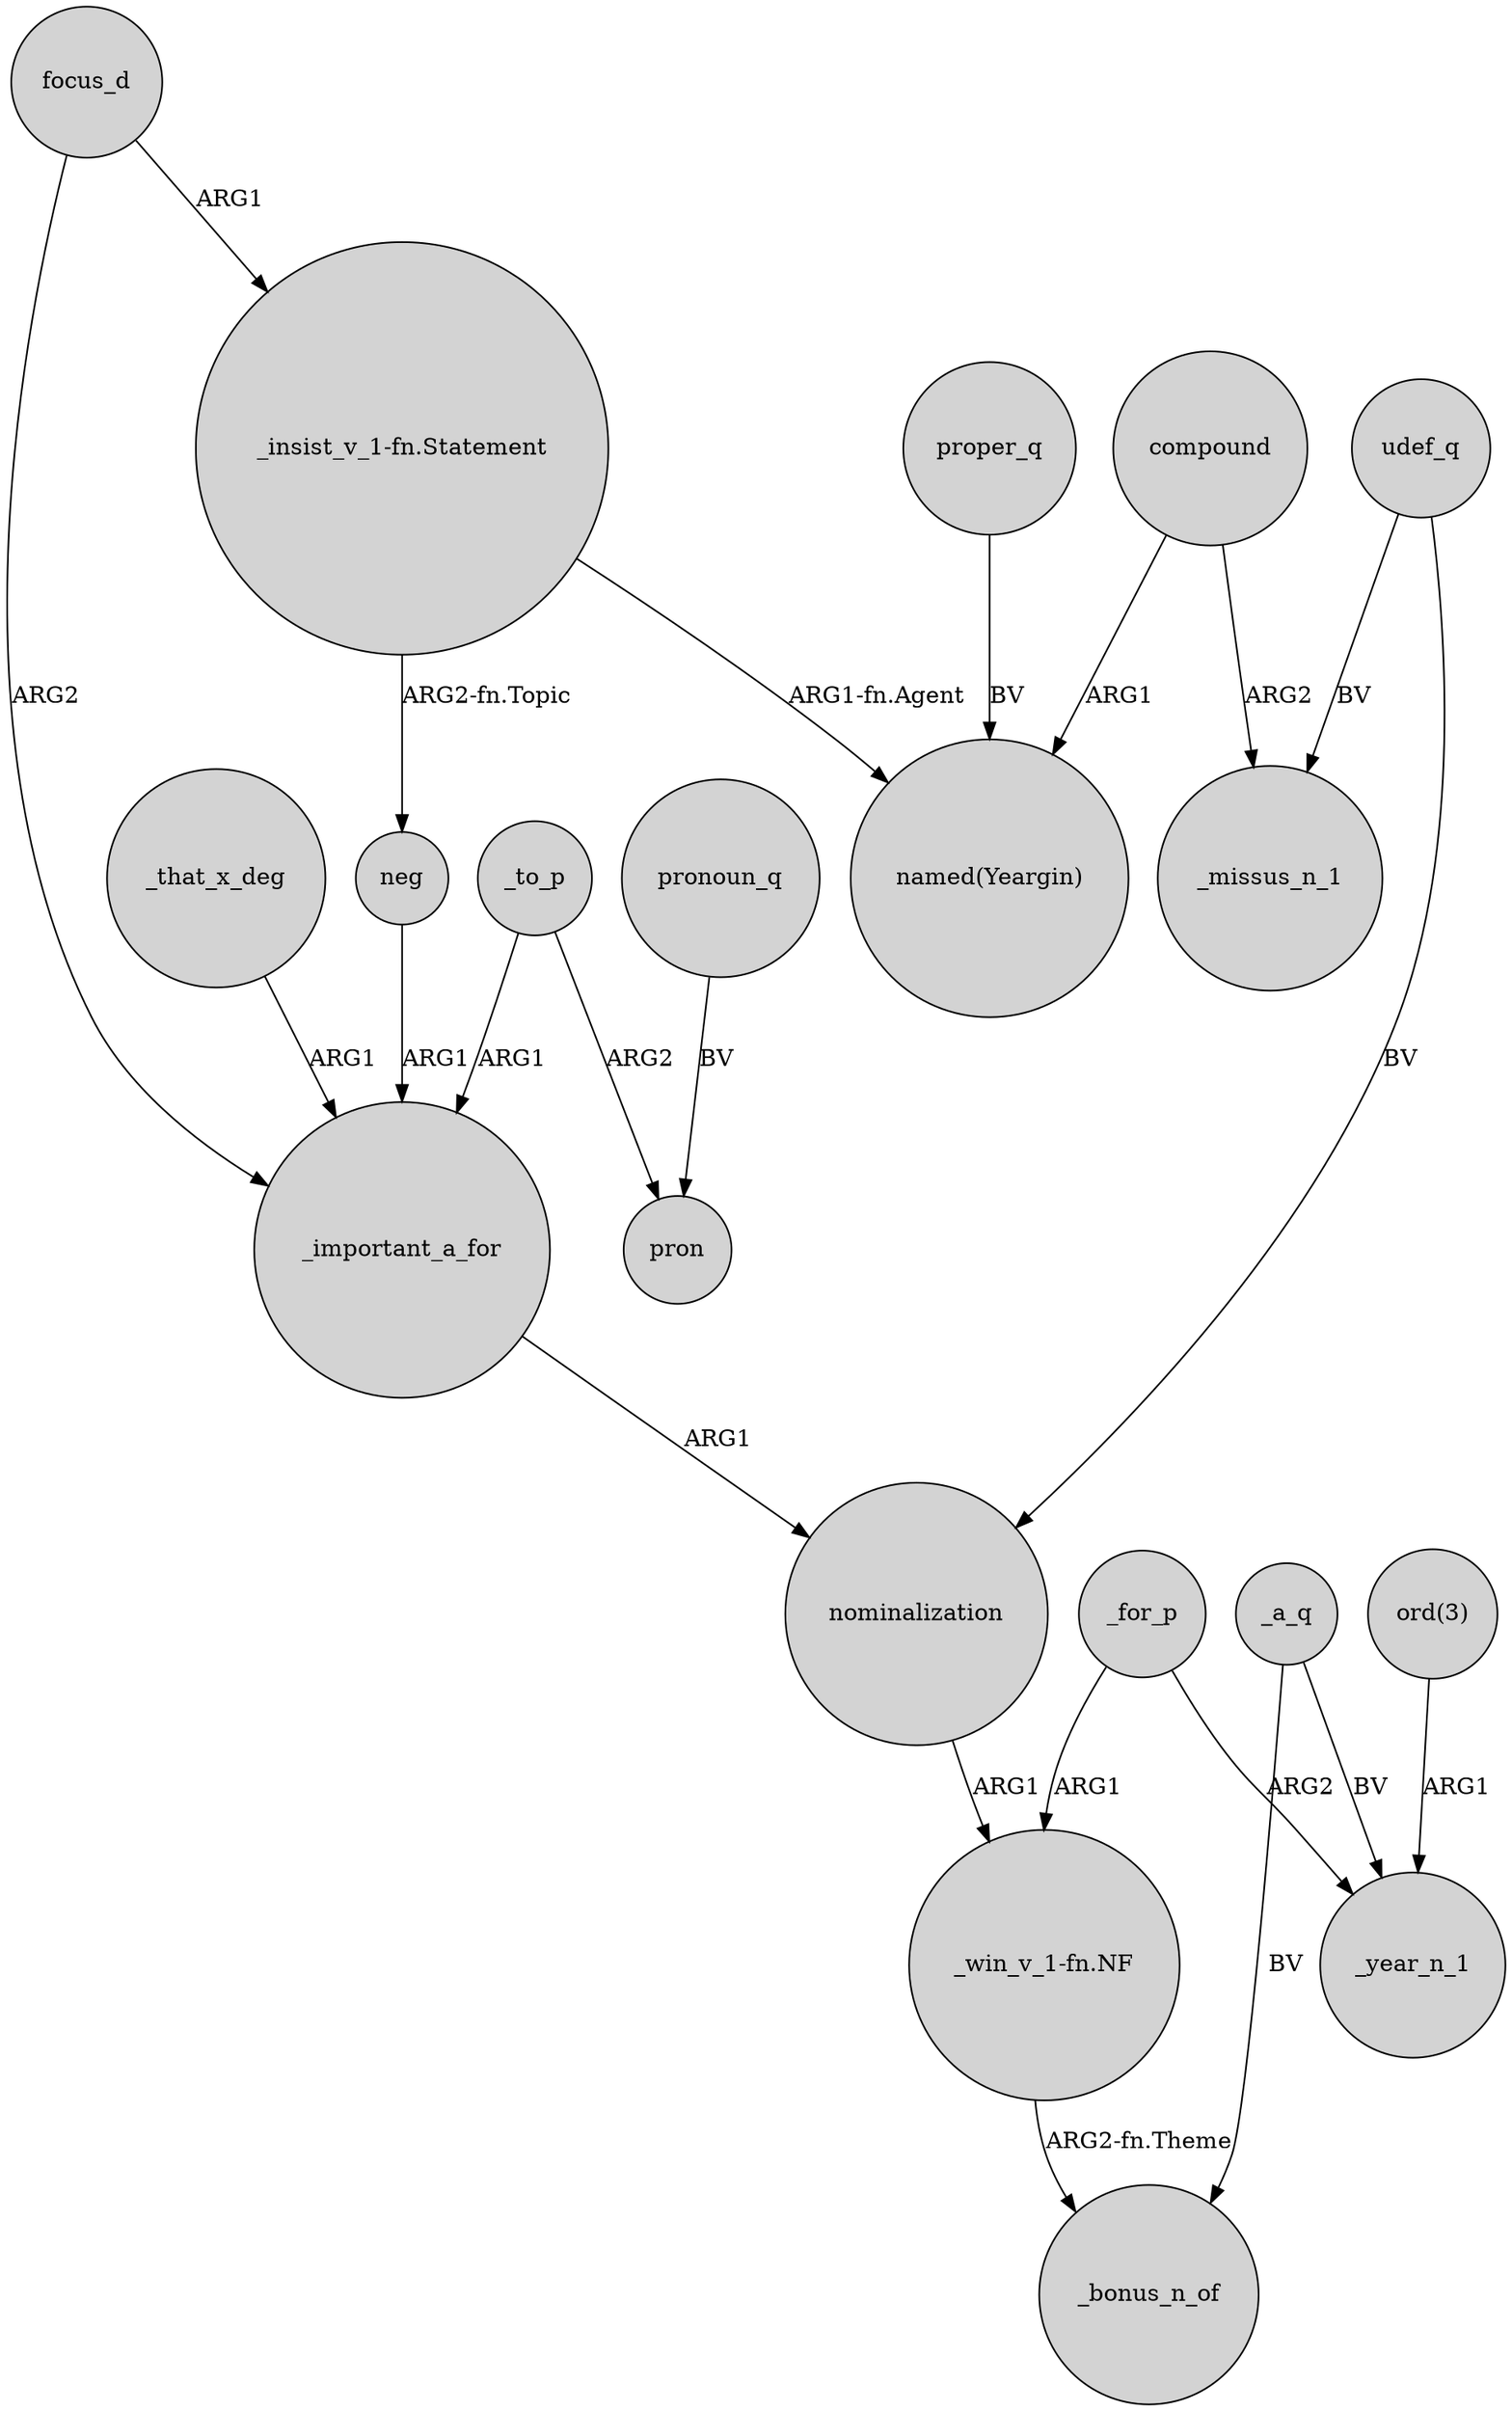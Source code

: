 digraph {
	node [shape=circle style=filled]
	_for_p -> "_win_v_1-fn.NF" [label=ARG1]
	proper_q -> "named(Yeargin)" [label=BV]
	_to_p -> _important_a_for [label=ARG1]
	_for_p -> _year_n_1 [label=ARG2]
	focus_d -> _important_a_for [label=ARG2]
	focus_d -> "_insist_v_1-fn.Statement" [label=ARG1]
	compound -> _missus_n_1 [label=ARG2]
	"_win_v_1-fn.NF" -> _bonus_n_of [label="ARG2-fn.Theme"]
	udef_q -> _missus_n_1 [label=BV]
	_important_a_for -> nominalization [label=ARG1]
	"_insist_v_1-fn.Statement" -> neg [label="ARG2-fn.Topic"]
	"ord(3)" -> _year_n_1 [label=ARG1]
	pronoun_q -> pron [label=BV]
	neg -> _important_a_for [label=ARG1]
	_a_q -> _bonus_n_of [label=BV]
	udef_q -> nominalization [label=BV]
	compound -> "named(Yeargin)" [label=ARG1]
	_a_q -> _year_n_1 [label=BV]
	"_insist_v_1-fn.Statement" -> "named(Yeargin)" [label="ARG1-fn.Agent"]
	_that_x_deg -> _important_a_for [label=ARG1]
	_to_p -> pron [label=ARG2]
	nominalization -> "_win_v_1-fn.NF" [label=ARG1]
}
